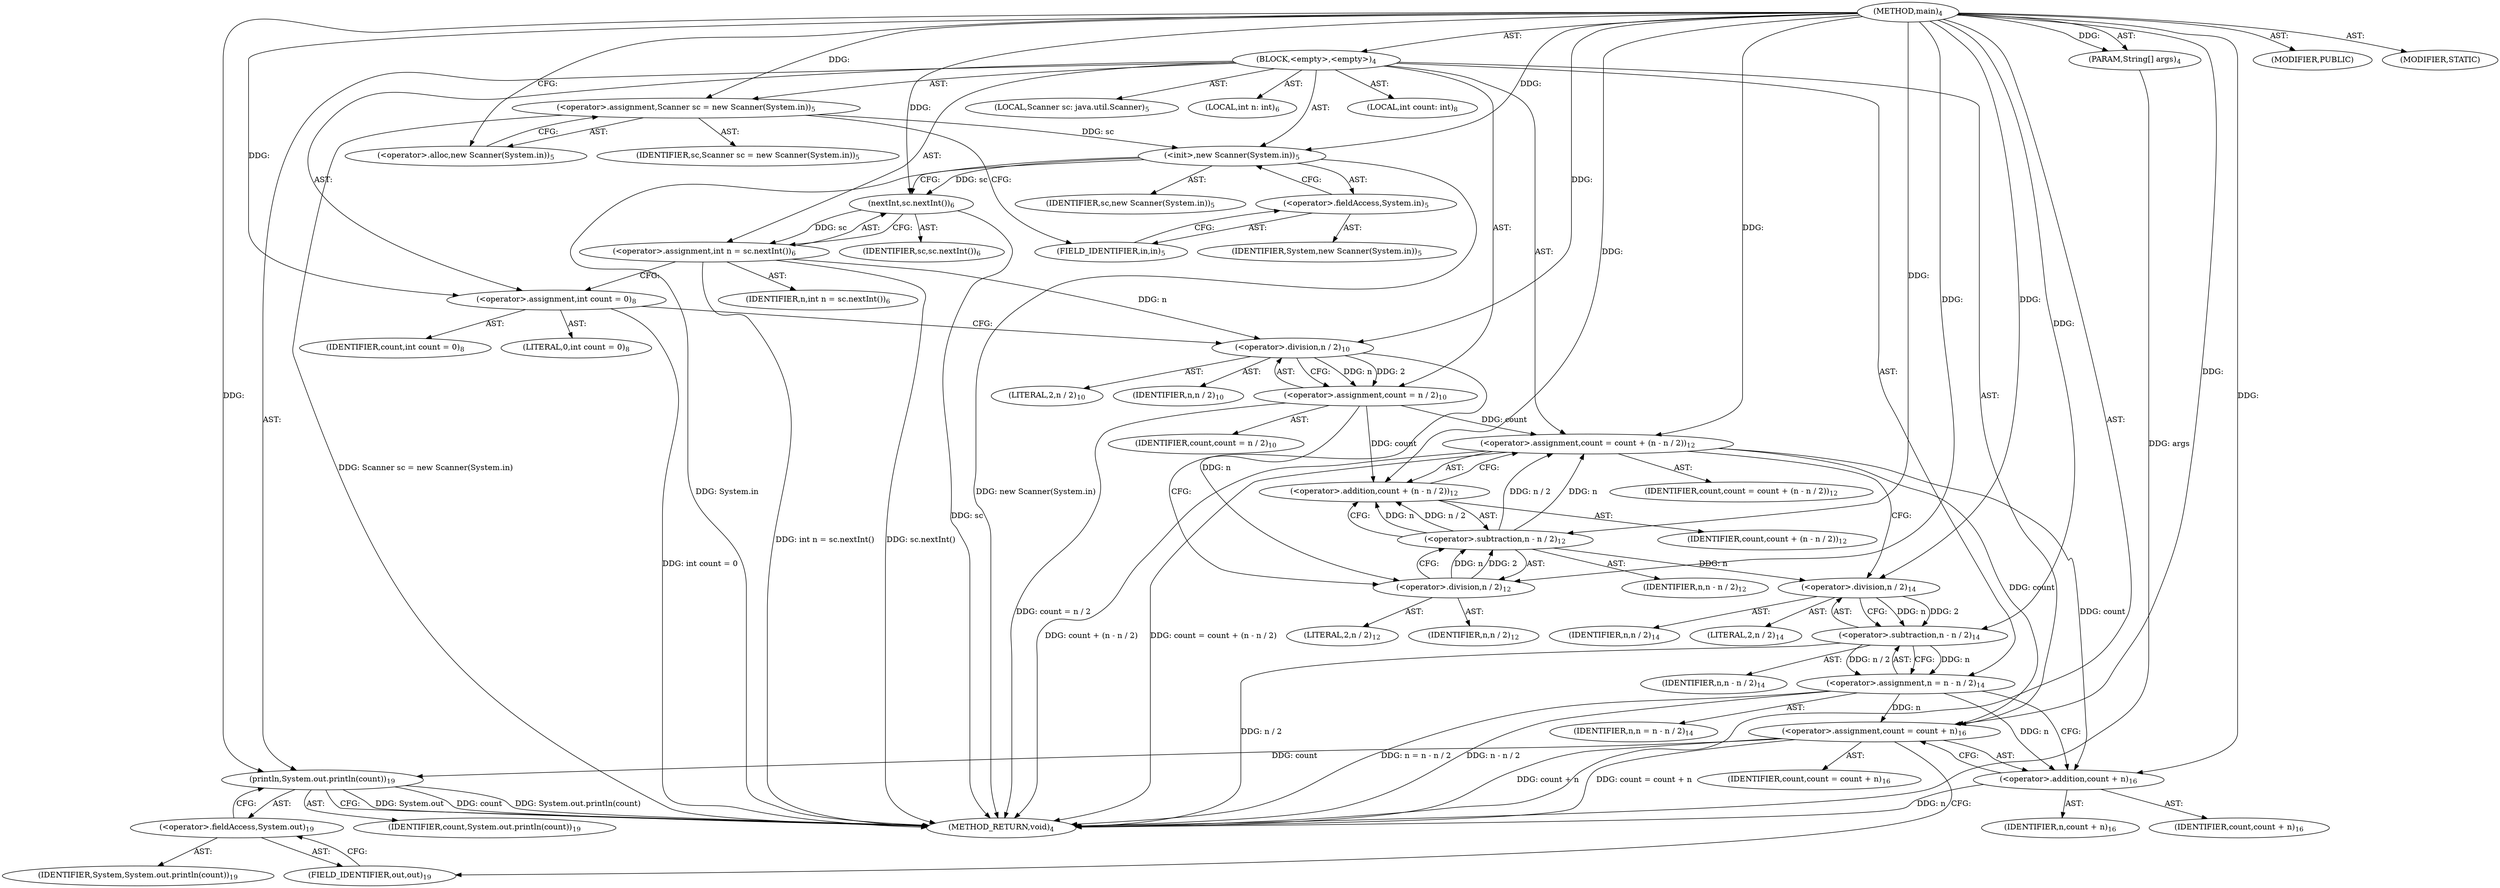 digraph "main" {  
"19" [label = <(METHOD,main)<SUB>4</SUB>> ]
"20" [label = <(PARAM,String[] args)<SUB>4</SUB>> ]
"21" [label = <(BLOCK,&lt;empty&gt;,&lt;empty&gt;)<SUB>4</SUB>> ]
"4" [label = <(LOCAL,Scanner sc: java.util.Scanner)<SUB>5</SUB>> ]
"22" [label = <(&lt;operator&gt;.assignment,Scanner sc = new Scanner(System.in))<SUB>5</SUB>> ]
"23" [label = <(IDENTIFIER,sc,Scanner sc = new Scanner(System.in))<SUB>5</SUB>> ]
"24" [label = <(&lt;operator&gt;.alloc,new Scanner(System.in))<SUB>5</SUB>> ]
"25" [label = <(&lt;init&gt;,new Scanner(System.in))<SUB>5</SUB>> ]
"3" [label = <(IDENTIFIER,sc,new Scanner(System.in))<SUB>5</SUB>> ]
"26" [label = <(&lt;operator&gt;.fieldAccess,System.in)<SUB>5</SUB>> ]
"27" [label = <(IDENTIFIER,System,new Scanner(System.in))<SUB>5</SUB>> ]
"28" [label = <(FIELD_IDENTIFIER,in,in)<SUB>5</SUB>> ]
"29" [label = <(LOCAL,int n: int)<SUB>6</SUB>> ]
"30" [label = <(&lt;operator&gt;.assignment,int n = sc.nextInt())<SUB>6</SUB>> ]
"31" [label = <(IDENTIFIER,n,int n = sc.nextInt())<SUB>6</SUB>> ]
"32" [label = <(nextInt,sc.nextInt())<SUB>6</SUB>> ]
"33" [label = <(IDENTIFIER,sc,sc.nextInt())<SUB>6</SUB>> ]
"34" [label = <(LOCAL,int count: int)<SUB>8</SUB>> ]
"35" [label = <(&lt;operator&gt;.assignment,int count = 0)<SUB>8</SUB>> ]
"36" [label = <(IDENTIFIER,count,int count = 0)<SUB>8</SUB>> ]
"37" [label = <(LITERAL,0,int count = 0)<SUB>8</SUB>> ]
"38" [label = <(&lt;operator&gt;.assignment,count = n / 2)<SUB>10</SUB>> ]
"39" [label = <(IDENTIFIER,count,count = n / 2)<SUB>10</SUB>> ]
"40" [label = <(&lt;operator&gt;.division,n / 2)<SUB>10</SUB>> ]
"41" [label = <(IDENTIFIER,n,n / 2)<SUB>10</SUB>> ]
"42" [label = <(LITERAL,2,n / 2)<SUB>10</SUB>> ]
"43" [label = <(&lt;operator&gt;.assignment,count = count + (n - n / 2))<SUB>12</SUB>> ]
"44" [label = <(IDENTIFIER,count,count = count + (n - n / 2))<SUB>12</SUB>> ]
"45" [label = <(&lt;operator&gt;.addition,count + (n - n / 2))<SUB>12</SUB>> ]
"46" [label = <(IDENTIFIER,count,count + (n - n / 2))<SUB>12</SUB>> ]
"47" [label = <(&lt;operator&gt;.subtraction,n - n / 2)<SUB>12</SUB>> ]
"48" [label = <(IDENTIFIER,n,n - n / 2)<SUB>12</SUB>> ]
"49" [label = <(&lt;operator&gt;.division,n / 2)<SUB>12</SUB>> ]
"50" [label = <(IDENTIFIER,n,n / 2)<SUB>12</SUB>> ]
"51" [label = <(LITERAL,2,n / 2)<SUB>12</SUB>> ]
"52" [label = <(&lt;operator&gt;.assignment,n = n - n / 2)<SUB>14</SUB>> ]
"53" [label = <(IDENTIFIER,n,n = n - n / 2)<SUB>14</SUB>> ]
"54" [label = <(&lt;operator&gt;.subtraction,n - n / 2)<SUB>14</SUB>> ]
"55" [label = <(IDENTIFIER,n,n - n / 2)<SUB>14</SUB>> ]
"56" [label = <(&lt;operator&gt;.division,n / 2)<SUB>14</SUB>> ]
"57" [label = <(IDENTIFIER,n,n / 2)<SUB>14</SUB>> ]
"58" [label = <(LITERAL,2,n / 2)<SUB>14</SUB>> ]
"59" [label = <(&lt;operator&gt;.assignment,count = count + n)<SUB>16</SUB>> ]
"60" [label = <(IDENTIFIER,count,count = count + n)<SUB>16</SUB>> ]
"61" [label = <(&lt;operator&gt;.addition,count + n)<SUB>16</SUB>> ]
"62" [label = <(IDENTIFIER,count,count + n)<SUB>16</SUB>> ]
"63" [label = <(IDENTIFIER,n,count + n)<SUB>16</SUB>> ]
"64" [label = <(println,System.out.println(count))<SUB>19</SUB>> ]
"65" [label = <(&lt;operator&gt;.fieldAccess,System.out)<SUB>19</SUB>> ]
"66" [label = <(IDENTIFIER,System,System.out.println(count))<SUB>19</SUB>> ]
"67" [label = <(FIELD_IDENTIFIER,out,out)<SUB>19</SUB>> ]
"68" [label = <(IDENTIFIER,count,System.out.println(count))<SUB>19</SUB>> ]
"69" [label = <(MODIFIER,PUBLIC)> ]
"70" [label = <(MODIFIER,STATIC)> ]
"71" [label = <(METHOD_RETURN,void)<SUB>4</SUB>> ]
  "19" -> "20"  [ label = "AST: "] 
  "19" -> "21"  [ label = "AST: "] 
  "19" -> "69"  [ label = "AST: "] 
  "19" -> "70"  [ label = "AST: "] 
  "19" -> "71"  [ label = "AST: "] 
  "21" -> "4"  [ label = "AST: "] 
  "21" -> "22"  [ label = "AST: "] 
  "21" -> "25"  [ label = "AST: "] 
  "21" -> "29"  [ label = "AST: "] 
  "21" -> "30"  [ label = "AST: "] 
  "21" -> "34"  [ label = "AST: "] 
  "21" -> "35"  [ label = "AST: "] 
  "21" -> "38"  [ label = "AST: "] 
  "21" -> "43"  [ label = "AST: "] 
  "21" -> "52"  [ label = "AST: "] 
  "21" -> "59"  [ label = "AST: "] 
  "21" -> "64"  [ label = "AST: "] 
  "22" -> "23"  [ label = "AST: "] 
  "22" -> "24"  [ label = "AST: "] 
  "25" -> "3"  [ label = "AST: "] 
  "25" -> "26"  [ label = "AST: "] 
  "26" -> "27"  [ label = "AST: "] 
  "26" -> "28"  [ label = "AST: "] 
  "30" -> "31"  [ label = "AST: "] 
  "30" -> "32"  [ label = "AST: "] 
  "32" -> "33"  [ label = "AST: "] 
  "35" -> "36"  [ label = "AST: "] 
  "35" -> "37"  [ label = "AST: "] 
  "38" -> "39"  [ label = "AST: "] 
  "38" -> "40"  [ label = "AST: "] 
  "40" -> "41"  [ label = "AST: "] 
  "40" -> "42"  [ label = "AST: "] 
  "43" -> "44"  [ label = "AST: "] 
  "43" -> "45"  [ label = "AST: "] 
  "45" -> "46"  [ label = "AST: "] 
  "45" -> "47"  [ label = "AST: "] 
  "47" -> "48"  [ label = "AST: "] 
  "47" -> "49"  [ label = "AST: "] 
  "49" -> "50"  [ label = "AST: "] 
  "49" -> "51"  [ label = "AST: "] 
  "52" -> "53"  [ label = "AST: "] 
  "52" -> "54"  [ label = "AST: "] 
  "54" -> "55"  [ label = "AST: "] 
  "54" -> "56"  [ label = "AST: "] 
  "56" -> "57"  [ label = "AST: "] 
  "56" -> "58"  [ label = "AST: "] 
  "59" -> "60"  [ label = "AST: "] 
  "59" -> "61"  [ label = "AST: "] 
  "61" -> "62"  [ label = "AST: "] 
  "61" -> "63"  [ label = "AST: "] 
  "64" -> "65"  [ label = "AST: "] 
  "64" -> "68"  [ label = "AST: "] 
  "65" -> "66"  [ label = "AST: "] 
  "65" -> "67"  [ label = "AST: "] 
  "22" -> "28"  [ label = "CFG: "] 
  "25" -> "32"  [ label = "CFG: "] 
  "30" -> "35"  [ label = "CFG: "] 
  "35" -> "40"  [ label = "CFG: "] 
  "38" -> "49"  [ label = "CFG: "] 
  "43" -> "56"  [ label = "CFG: "] 
  "52" -> "61"  [ label = "CFG: "] 
  "59" -> "67"  [ label = "CFG: "] 
  "64" -> "71"  [ label = "CFG: "] 
  "24" -> "22"  [ label = "CFG: "] 
  "26" -> "25"  [ label = "CFG: "] 
  "32" -> "30"  [ label = "CFG: "] 
  "40" -> "38"  [ label = "CFG: "] 
  "45" -> "43"  [ label = "CFG: "] 
  "54" -> "52"  [ label = "CFG: "] 
  "61" -> "59"  [ label = "CFG: "] 
  "65" -> "64"  [ label = "CFG: "] 
  "28" -> "26"  [ label = "CFG: "] 
  "47" -> "45"  [ label = "CFG: "] 
  "56" -> "54"  [ label = "CFG: "] 
  "67" -> "65"  [ label = "CFG: "] 
  "49" -> "47"  [ label = "CFG: "] 
  "19" -> "24"  [ label = "CFG: "] 
  "20" -> "71"  [ label = "DDG: args"] 
  "22" -> "71"  [ label = "DDG: Scanner sc = new Scanner(System.in)"] 
  "25" -> "71"  [ label = "DDG: System.in"] 
  "25" -> "71"  [ label = "DDG: new Scanner(System.in)"] 
  "32" -> "71"  [ label = "DDG: sc"] 
  "30" -> "71"  [ label = "DDG: sc.nextInt()"] 
  "30" -> "71"  [ label = "DDG: int n = sc.nextInt()"] 
  "35" -> "71"  [ label = "DDG: int count = 0"] 
  "38" -> "71"  [ label = "DDG: count = n / 2"] 
  "43" -> "71"  [ label = "DDG: count + (n - n / 2)"] 
  "43" -> "71"  [ label = "DDG: count = count + (n - n / 2)"] 
  "54" -> "71"  [ label = "DDG: n / 2"] 
  "52" -> "71"  [ label = "DDG: n - n / 2"] 
  "52" -> "71"  [ label = "DDG: n = n - n / 2"] 
  "61" -> "71"  [ label = "DDG: n"] 
  "59" -> "71"  [ label = "DDG: count + n"] 
  "59" -> "71"  [ label = "DDG: count = count + n"] 
  "64" -> "71"  [ label = "DDG: System.out"] 
  "64" -> "71"  [ label = "DDG: count"] 
  "64" -> "71"  [ label = "DDG: System.out.println(count)"] 
  "19" -> "20"  [ label = "DDG: "] 
  "19" -> "22"  [ label = "DDG: "] 
  "32" -> "30"  [ label = "DDG: sc"] 
  "19" -> "35"  [ label = "DDG: "] 
  "40" -> "38"  [ label = "DDG: n"] 
  "40" -> "38"  [ label = "DDG: 2"] 
  "38" -> "43"  [ label = "DDG: count"] 
  "19" -> "43"  [ label = "DDG: "] 
  "47" -> "43"  [ label = "DDG: n"] 
  "47" -> "43"  [ label = "DDG: n / 2"] 
  "54" -> "52"  [ label = "DDG: n"] 
  "54" -> "52"  [ label = "DDG: n / 2"] 
  "43" -> "59"  [ label = "DDG: count"] 
  "19" -> "59"  [ label = "DDG: "] 
  "52" -> "59"  [ label = "DDG: n"] 
  "22" -> "25"  [ label = "DDG: sc"] 
  "19" -> "25"  [ label = "DDG: "] 
  "59" -> "64"  [ label = "DDG: count"] 
  "19" -> "64"  [ label = "DDG: "] 
  "25" -> "32"  [ label = "DDG: sc"] 
  "19" -> "32"  [ label = "DDG: "] 
  "30" -> "40"  [ label = "DDG: n"] 
  "19" -> "40"  [ label = "DDG: "] 
  "38" -> "45"  [ label = "DDG: count"] 
  "19" -> "45"  [ label = "DDG: "] 
  "47" -> "45"  [ label = "DDG: n"] 
  "47" -> "45"  [ label = "DDG: n / 2"] 
  "56" -> "54"  [ label = "DDG: n"] 
  "19" -> "54"  [ label = "DDG: "] 
  "56" -> "54"  [ label = "DDG: 2"] 
  "43" -> "61"  [ label = "DDG: count"] 
  "19" -> "61"  [ label = "DDG: "] 
  "52" -> "61"  [ label = "DDG: n"] 
  "49" -> "47"  [ label = "DDG: n"] 
  "19" -> "47"  [ label = "DDG: "] 
  "49" -> "47"  [ label = "DDG: 2"] 
  "47" -> "56"  [ label = "DDG: n"] 
  "19" -> "56"  [ label = "DDG: "] 
  "40" -> "49"  [ label = "DDG: n"] 
  "19" -> "49"  [ label = "DDG: "] 
}
